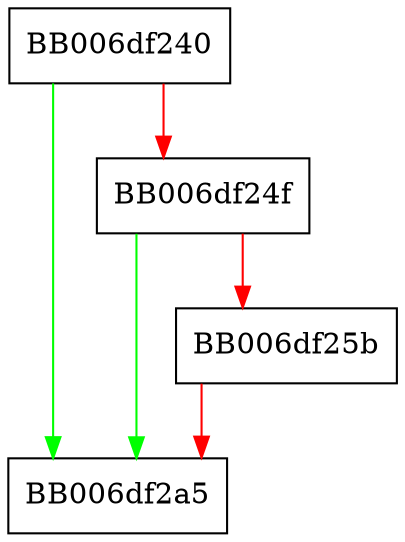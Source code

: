 digraph drbg_ctr_free {
  node [shape="box"];
  graph [splines=ortho];
  BB006df240 -> BB006df2a5 [color="green"];
  BB006df240 -> BB006df24f [color="red"];
  BB006df24f -> BB006df2a5 [color="green"];
  BB006df24f -> BB006df25b [color="red"];
  BB006df25b -> BB006df2a5 [color="red"];
}